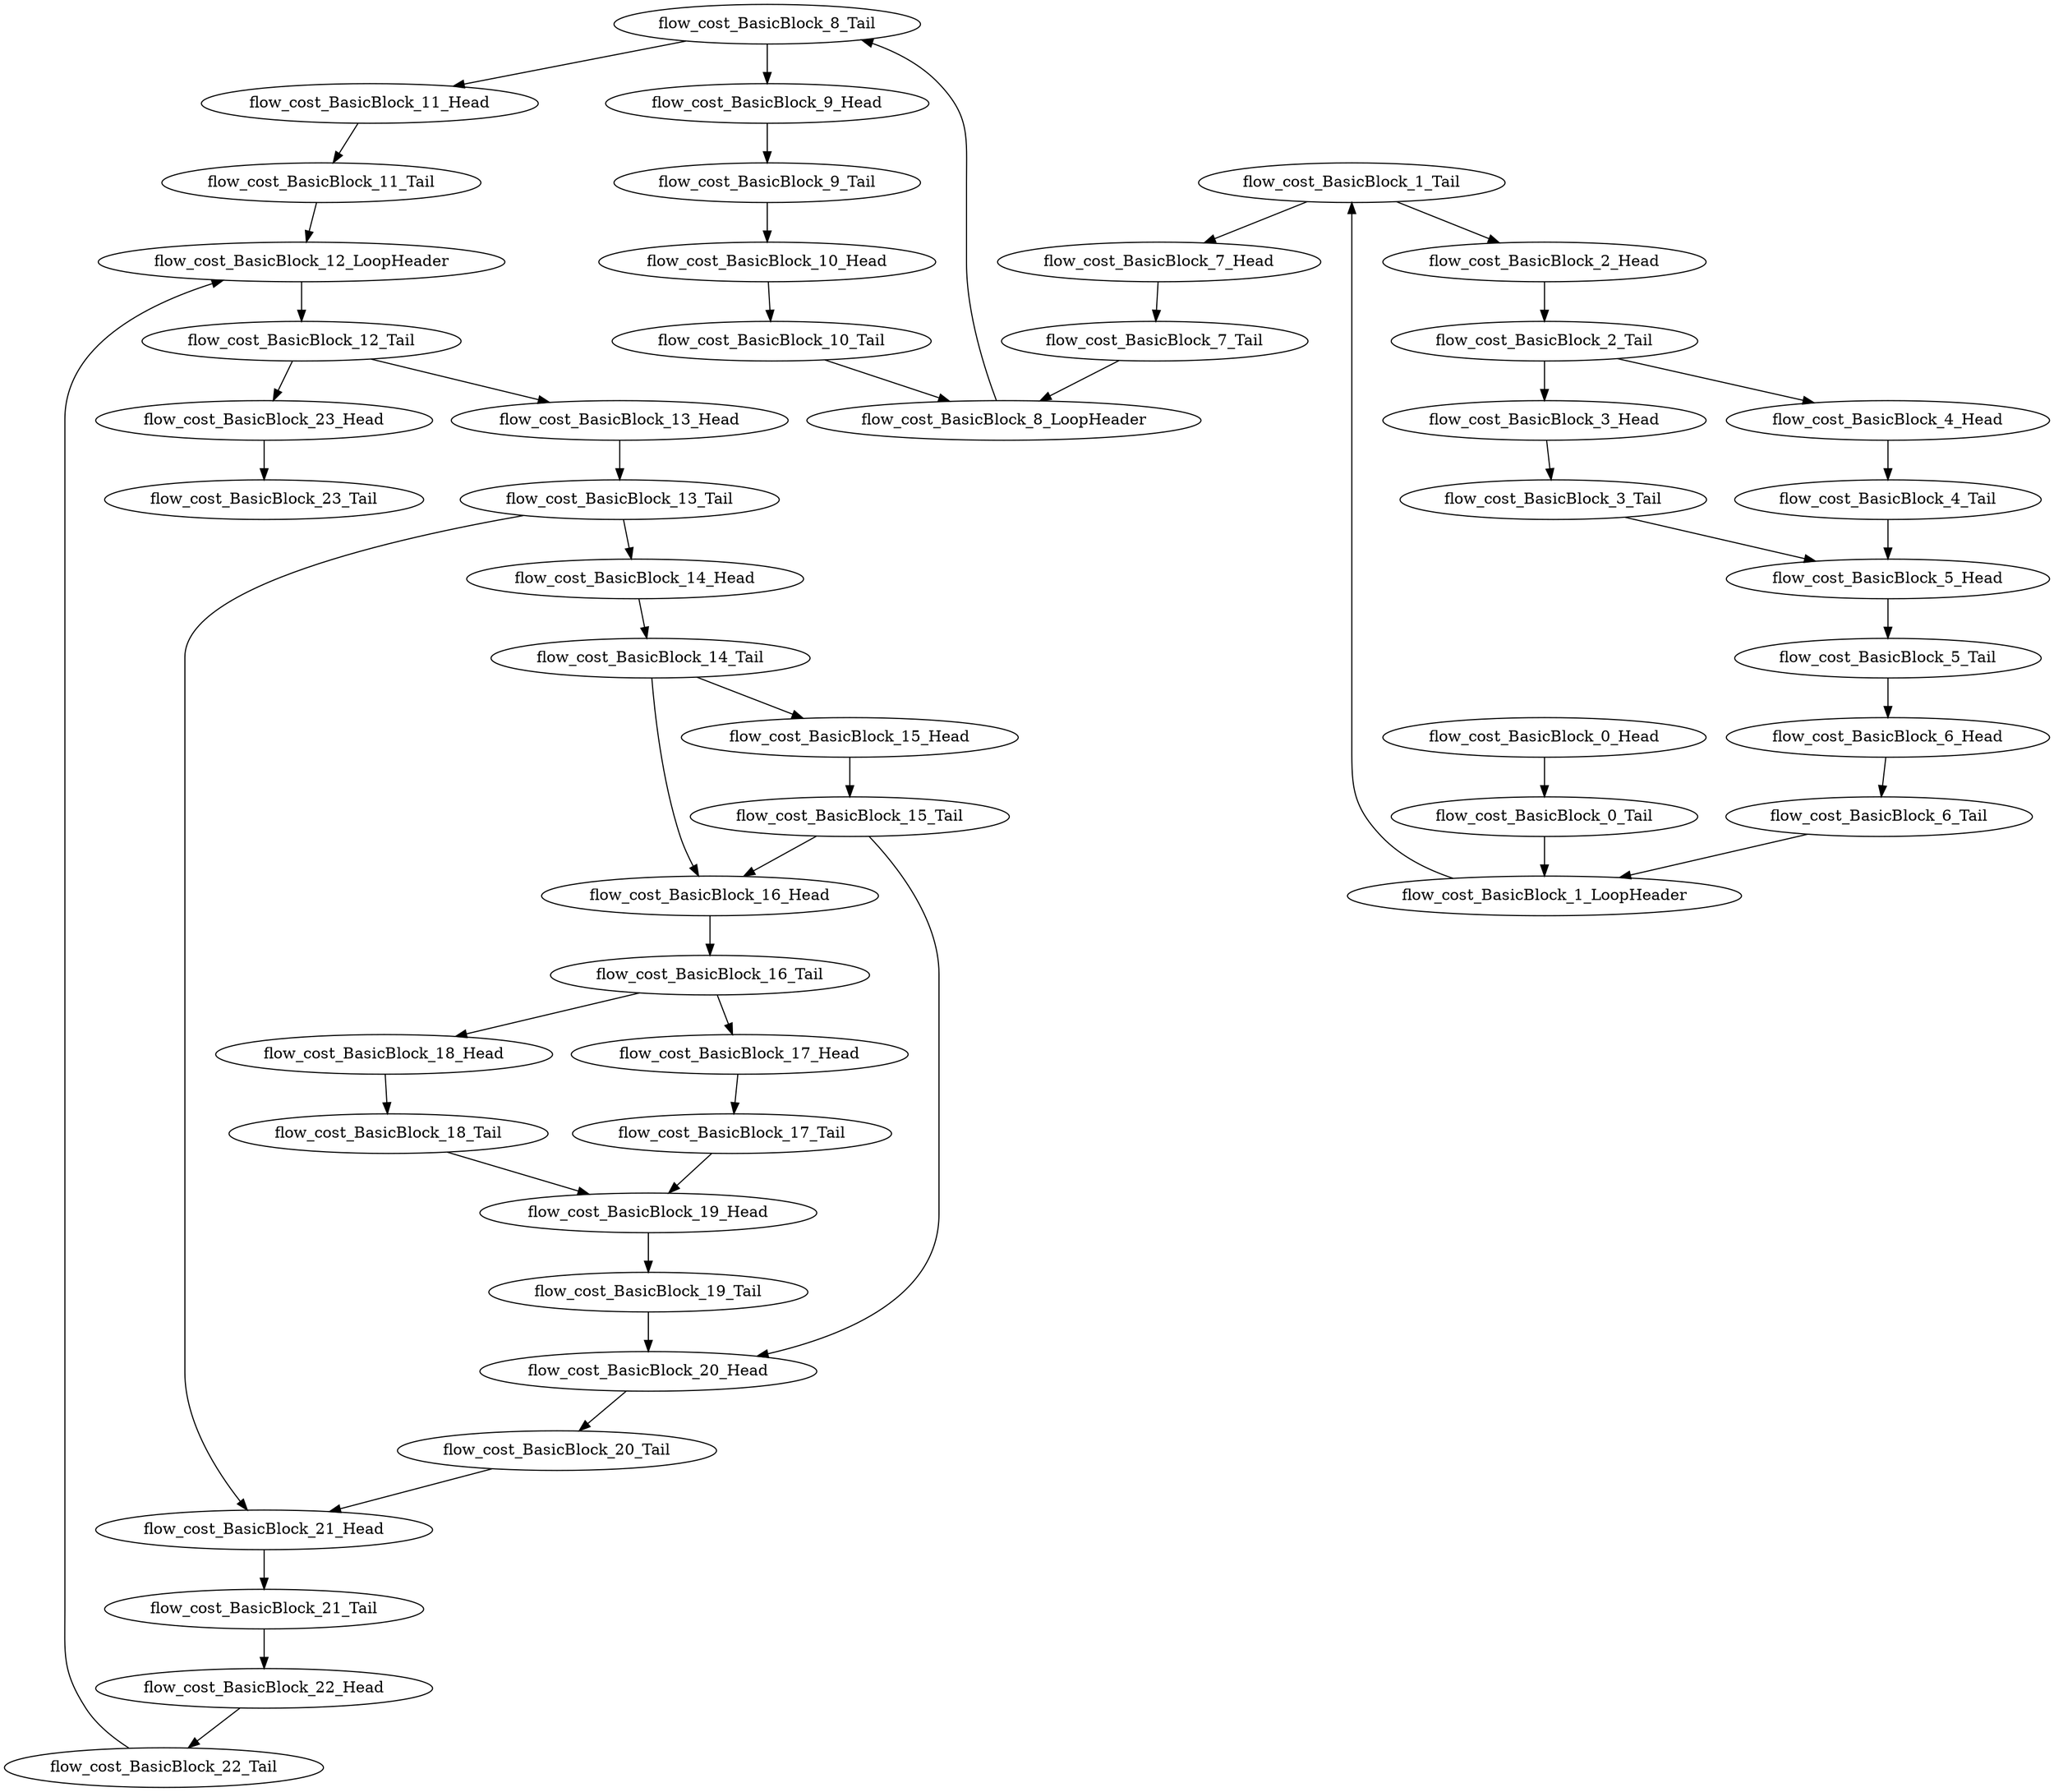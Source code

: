 digraph G {
    "flow_cost_BasicBlock_11_Head" -> "flow_cost_BasicBlock_11_Tail"
    "flow_cost_BasicBlock_7_Head" -> "flow_cost_BasicBlock_7_Tail"
    "flow_cost_BasicBlock_4_Tail" -> "flow_cost_BasicBlock_5_Head"
    "flow_cost_BasicBlock_1_Tail" -> "flow_cost_BasicBlock_7_Head"
    "flow_cost_BasicBlock_1_Tail" -> "flow_cost_BasicBlock_2_Head"
    "flow_cost_BasicBlock_2_Tail" -> "flow_cost_BasicBlock_4_Head"
    "flow_cost_BasicBlock_2_Tail" -> "flow_cost_BasicBlock_3_Head"
    "flow_cost_BasicBlock_7_Tail" -> "flow_cost_BasicBlock_8_LoopHeader"
    "flow_cost_BasicBlock_9_Head" -> "flow_cost_BasicBlock_9_Tail"
    "flow_cost_BasicBlock_12_Tail" -> "flow_cost_BasicBlock_13_Head"
    "flow_cost_BasicBlock_12_Tail" -> "flow_cost_BasicBlock_23_Head"
    "flow_cost_BasicBlock_4_Head" -> "flow_cost_BasicBlock_4_Tail"
    "flow_cost_BasicBlock_17_Head" -> "flow_cost_BasicBlock_17_Tail"
    "flow_cost_BasicBlock_5_Head" -> "flow_cost_BasicBlock_5_Tail"
    "flow_cost_BasicBlock_2_Head" -> "flow_cost_BasicBlock_2_Tail"
    "flow_cost_BasicBlock_0_Head" -> "flow_cost_BasicBlock_0_Tail"
    "flow_cost_BasicBlock_19_Tail" -> "flow_cost_BasicBlock_20_Head"
    "flow_cost_BasicBlock_8_LoopHeader" -> "flow_cost_BasicBlock_8_Tail"
    "flow_cost_BasicBlock_1_LoopHeader" -> "flow_cost_BasicBlock_1_Tail"
    "flow_cost_BasicBlock_3_Tail" -> "flow_cost_BasicBlock_5_Head"
    "flow_cost_BasicBlock_13_Head" -> "flow_cost_BasicBlock_13_Tail"
    "flow_cost_BasicBlock_11_Tail" -> "flow_cost_BasicBlock_12_LoopHeader"
    "flow_cost_BasicBlock_15_Tail" -> "flow_cost_BasicBlock_20_Head"
    "flow_cost_BasicBlock_15_Tail" -> "flow_cost_BasicBlock_16_Head"
    "flow_cost_BasicBlock_20_Head" -> "flow_cost_BasicBlock_20_Tail"
    "flow_cost_BasicBlock_20_Tail" -> "flow_cost_BasicBlock_21_Head"
    "flow_cost_BasicBlock_13_Tail" -> "flow_cost_BasicBlock_14_Head"
    "flow_cost_BasicBlock_13_Tail" -> "flow_cost_BasicBlock_21_Head"
    "flow_cost_BasicBlock_16_Tail" -> "flow_cost_BasicBlock_17_Head"
    "flow_cost_BasicBlock_16_Tail" -> "flow_cost_BasicBlock_18_Head"
    "flow_cost_BasicBlock_21_Tail" -> "flow_cost_BasicBlock_22_Head"
    "flow_cost_BasicBlock_3_Head" -> "flow_cost_BasicBlock_3_Tail"
    "flow_cost_BasicBlock_15_Head" -> "flow_cost_BasicBlock_15_Tail"
    "flow_cost_BasicBlock_14_Head" -> "flow_cost_BasicBlock_14_Tail"
    "flow_cost_BasicBlock_14_Tail" -> "flow_cost_BasicBlock_15_Head"
    "flow_cost_BasicBlock_14_Tail" -> "flow_cost_BasicBlock_16_Head"
    "flow_cost_BasicBlock_6_Head" -> "flow_cost_BasicBlock_6_Tail"
    "flow_cost_BasicBlock_22_Tail" -> "flow_cost_BasicBlock_12_LoopHeader"
    "flow_cost_BasicBlock_12_LoopHeader" -> "flow_cost_BasicBlock_12_Tail"
    "flow_cost_BasicBlock_6_Tail" -> "flow_cost_BasicBlock_1_LoopHeader"
    "flow_cost_BasicBlock_21_Head" -> "flow_cost_BasicBlock_21_Tail"
    "flow_cost_BasicBlock_22_Head" -> "flow_cost_BasicBlock_22_Tail"
    "flow_cost_BasicBlock_18_Head" -> "flow_cost_BasicBlock_18_Tail"
    "flow_cost_BasicBlock_17_Tail" -> "flow_cost_BasicBlock_19_Head"
    "flow_cost_BasicBlock_16_Head" -> "flow_cost_BasicBlock_16_Tail"
    "flow_cost_BasicBlock_10_Tail" -> "flow_cost_BasicBlock_8_LoopHeader"
    "flow_cost_BasicBlock_23_Head" -> "flow_cost_BasicBlock_23_Tail"
    "flow_cost_BasicBlock_0_Tail" -> "flow_cost_BasicBlock_1_LoopHeader"
    "flow_cost_BasicBlock_18_Tail" -> "flow_cost_BasicBlock_19_Head"
    "flow_cost_BasicBlock_19_Head" -> "flow_cost_BasicBlock_19_Tail"
    "flow_cost_BasicBlock_8_Tail" -> "flow_cost_BasicBlock_11_Head"
    "flow_cost_BasicBlock_8_Tail" -> "flow_cost_BasicBlock_9_Head"
    "flow_cost_BasicBlock_9_Tail" -> "flow_cost_BasicBlock_10_Head"
    "flow_cost_BasicBlock_5_Tail" -> "flow_cost_BasicBlock_6_Head"
    "flow_cost_BasicBlock_10_Head" -> "flow_cost_BasicBlock_10_Tail"
}
